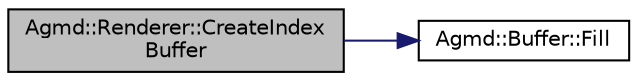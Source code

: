 digraph "Agmd::Renderer::CreateIndexBuffer"
{
  edge [fontname="Helvetica",fontsize="10",labelfontname="Helvetica",labelfontsize="10"];
  node [fontname="Helvetica",fontsize="10",shape=record];
  rankdir="LR";
  Node1 [label="Agmd::Renderer::CreateIndex\lBuffer",height=0.2,width=0.4,color="black", fillcolor="grey75", style="filled" fontcolor="black"];
  Node1 -> Node2 [color="midnightblue",fontsize="10",style="solid",fontname="Helvetica"];
  Node2 [label="Agmd::Buffer::Fill",height=0.2,width=0.4,color="black", fillcolor="white", style="filled",URL="$class_agmd_1_1_buffer.html#a8dca4fc7f87480f4617978f0f5a0df7e"];
}

